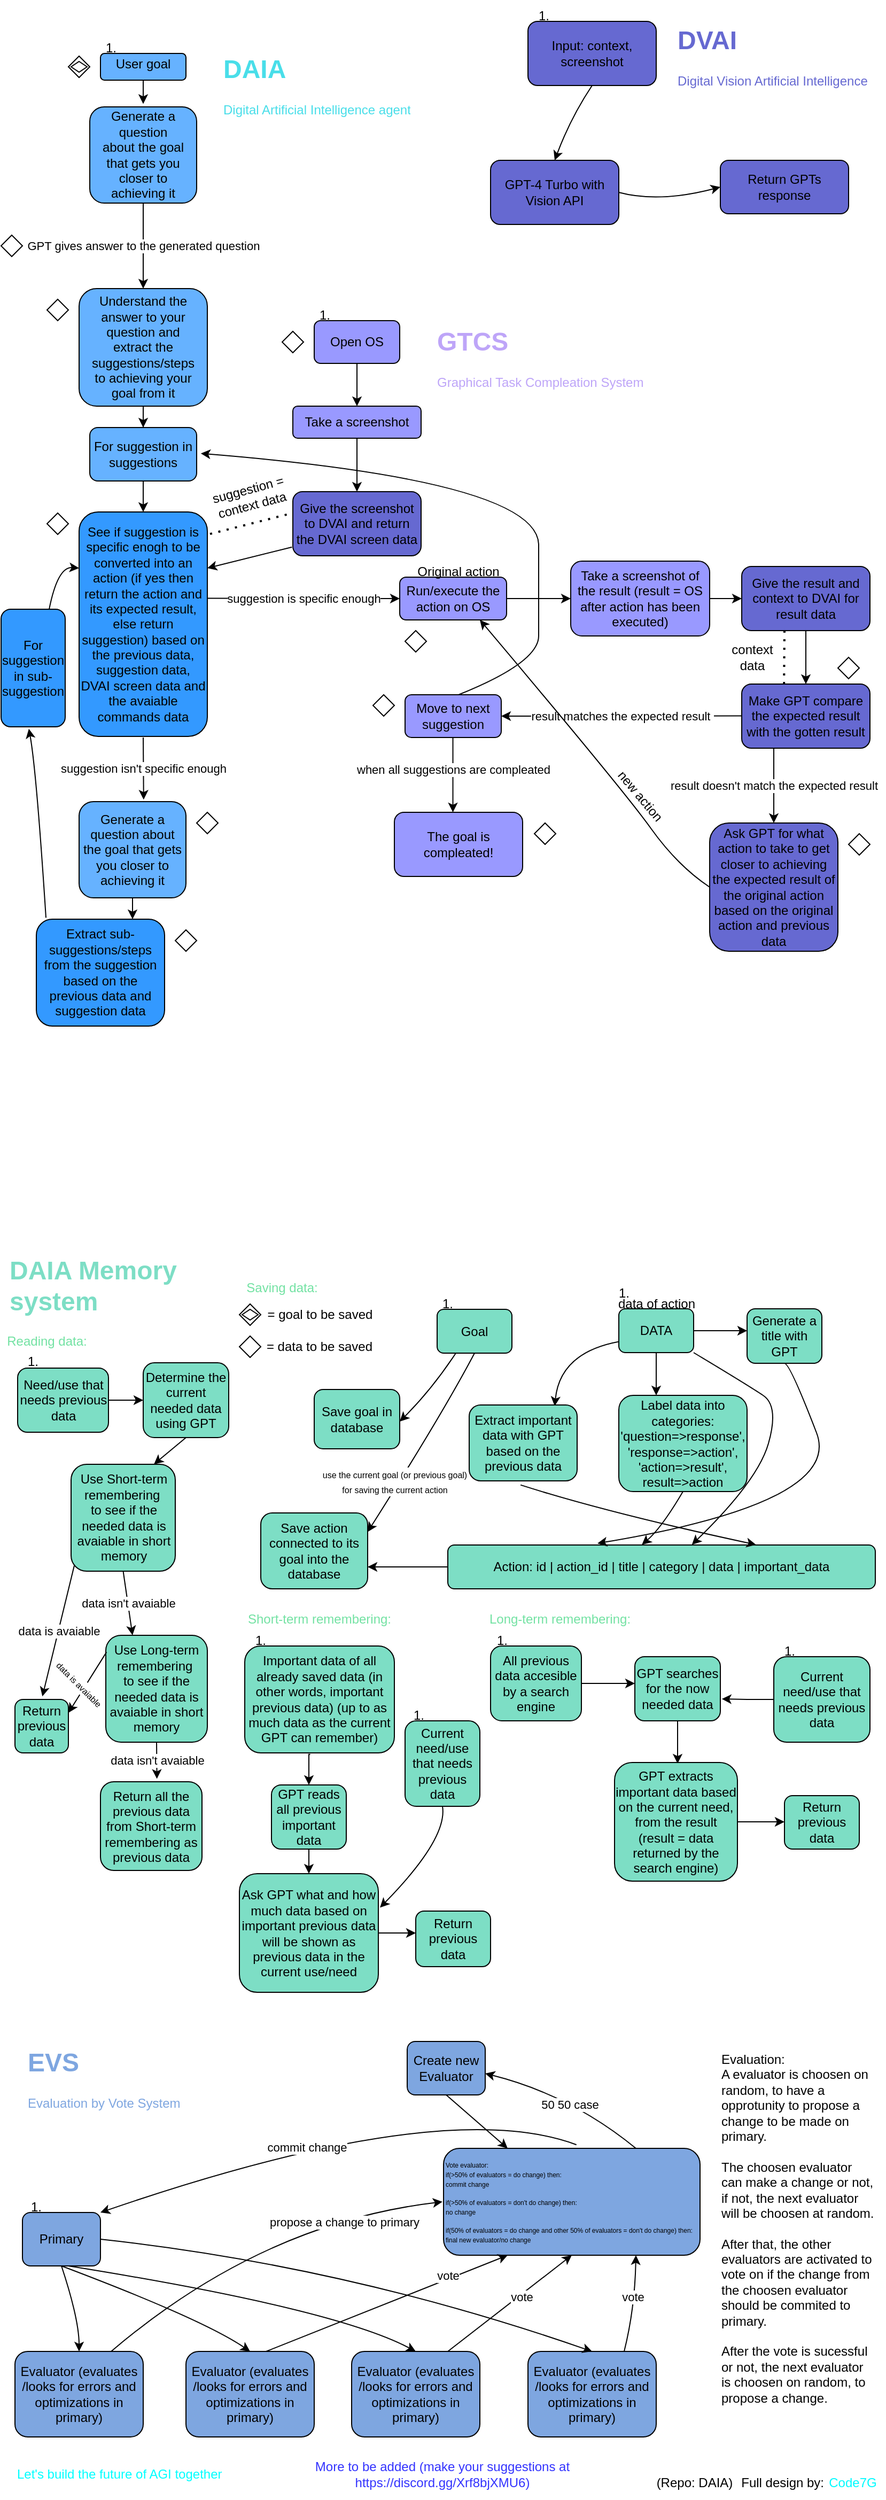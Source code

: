 <mxfile version="21.6.5" type="device">
  <diagram name="Page-1" id="04MUDis_9_6Wf4ZLEF6p">
    <mxGraphModel dx="358" dy="683" grid="1" gridSize="10" guides="1" tooltips="1" connect="1" arrows="1" fold="1" page="1" pageScale="1" pageWidth="827" pageHeight="1169" math="0" shadow="0">
      <root>
        <mxCell id="0" />
        <mxCell id="1" parent="0" />
        <mxCell id="nKVMpzW8LzNT9GjF6UPL-1" value="" style="rounded=1;whiteSpace=wrap;html=1;fillColor=#66B2FF;" parent="1" vertex="1">
          <mxGeometry x="910" y="100" width="100" height="90" as="geometry" />
        </mxCell>
        <mxCell id="nKVMpzW8LzNT9GjF6UPL-2" value="Generate a question about the goal that gets you closer to achieving it" style="text;html=1;strokeColor=none;fillColor=none;align=center;verticalAlign=middle;whiteSpace=wrap;rounded=0;" parent="1" vertex="1">
          <mxGeometry x="920" y="130" width="80" height="30" as="geometry" />
        </mxCell>
        <mxCell id="nKVMpzW8LzNT9GjF6UPL-3" style="edgeStyle=orthogonalEdgeStyle;rounded=0;orthogonalLoop=1;jettySize=auto;html=1;exitX=0.5;exitY=1;exitDx=0;exitDy=0;entryX=0.5;entryY=-0.031;entryDx=0;entryDy=0;entryPerimeter=0;" parent="1" source="nKVMpzW8LzNT9GjF6UPL-4" target="nKVMpzW8LzNT9GjF6UPL-1" edge="1">
          <mxGeometry relative="1" as="geometry" />
        </mxCell>
        <mxCell id="nKVMpzW8LzNT9GjF6UPL-4" value="" style="rounded=1;whiteSpace=wrap;html=1;fillColor=#66B2FF;" parent="1" vertex="1">
          <mxGeometry x="920" y="50" width="80" height="25" as="geometry" />
        </mxCell>
        <mxCell id="nKVMpzW8LzNT9GjF6UPL-5" value="User goal" style="text;html=1;strokeColor=none;fillColor=none;align=center;verticalAlign=middle;whiteSpace=wrap;rounded=0;" parent="1" vertex="1">
          <mxGeometry x="930" y="45" width="60" height="30" as="geometry" />
        </mxCell>
        <mxCell id="nKVMpzW8LzNT9GjF6UPL-6" style="edgeStyle=orthogonalEdgeStyle;rounded=0;orthogonalLoop=1;jettySize=auto;html=1;exitX=0.5;exitY=1;exitDx=0;exitDy=0;" parent="1" source="nKVMpzW8LzNT9GjF6UPL-7" target="nKVMpzW8LzNT9GjF6UPL-10" edge="1">
          <mxGeometry relative="1" as="geometry">
            <mxPoint x="959.952" y="440" as="targetPoint" />
          </mxGeometry>
        </mxCell>
        <mxCell id="nKVMpzW8LzNT9GjF6UPL-7" value="" style="rounded=1;whiteSpace=wrap;html=1;fillColor=#66B2FF;" parent="1" vertex="1">
          <mxGeometry x="900" y="270" width="120" height="110" as="geometry" />
        </mxCell>
        <mxCell id="nKVMpzW8LzNT9GjF6UPL-8" value="Understand the answer to your question and extract the suggestions/steps to achieving your goal from it" style="text;html=1;strokeColor=none;fillColor=none;align=center;verticalAlign=middle;whiteSpace=wrap;rounded=0;" parent="1" vertex="1">
          <mxGeometry x="910" y="310" width="100" height="30" as="geometry" />
        </mxCell>
        <mxCell id="nKVMpzW8LzNT9GjF6UPL-9" style="edgeStyle=orthogonalEdgeStyle;rounded=0;orthogonalLoop=1;jettySize=auto;html=1;exitX=0.5;exitY=1;exitDx=0;exitDy=0;" parent="1" source="nKVMpzW8LzNT9GjF6UPL-10" target="nKVMpzW8LzNT9GjF6UPL-12" edge="1">
          <mxGeometry relative="1" as="geometry">
            <mxPoint x="959.952" y="520" as="targetPoint" />
          </mxGeometry>
        </mxCell>
        <mxCell id="nKVMpzW8LzNT9GjF6UPL-10" value="" style="rounded=1;whiteSpace=wrap;html=1;fillColor=#66B2FF;" parent="1" vertex="1">
          <mxGeometry x="910" y="400" width="100" height="50" as="geometry" />
        </mxCell>
        <mxCell id="nKVMpzW8LzNT9GjF6UPL-11" value="For suggestion in suggestions" style="text;html=1;strokeColor=none;fillColor=none;align=center;verticalAlign=middle;whiteSpace=wrap;rounded=0;" parent="1" vertex="1">
          <mxGeometry x="910" y="405" width="100" height="40" as="geometry" />
        </mxCell>
        <mxCell id="nKVMpzW8LzNT9GjF6UPL-12" value="See if suggestion is specific enogh to be converted into an action (if yes then return the action and its expected result, else return suggestion) based on the previous data, suggestion data, DVAI screen data and the avaiable commands data" style="rounded=1;whiteSpace=wrap;html=1;fillColor=#3399FF;" parent="1" vertex="1">
          <mxGeometry x="900" y="479" width="120" height="210" as="geometry" />
        </mxCell>
        <mxCell id="nKVMpzW8LzNT9GjF6UPL-13" value="" style="endArrow=classic;html=1;rounded=0;movable=1;resizable=1;rotatable=1;deletable=1;editable=1;locked=0;connectable=1;entryX=0.604;entryY=-0.021;entryDx=0;entryDy=0;entryPerimeter=0;" parent="1" target="nKVMpzW8LzNT9GjF6UPL-67" edge="1">
          <mxGeometry relative="1" as="geometry">
            <mxPoint x="960" y="690" as="sourcePoint" />
            <mxPoint x="960" y="760" as="targetPoint" />
          </mxGeometry>
        </mxCell>
        <mxCell id="nKVMpzW8LzNT9GjF6UPL-14" value="suggestion isn&#39;t specific enough" style="edgeLabel;resizable=0;html=1;align=center;verticalAlign=middle;" parent="nKVMpzW8LzNT9GjF6UPL-13" connectable="0" vertex="1">
          <mxGeometry relative="1" as="geometry" />
        </mxCell>
        <mxCell id="nKVMpzW8LzNT9GjF6UPL-15" value="" style="endArrow=classic;html=1;rounded=0;" parent="1" edge="1">
          <mxGeometry relative="1" as="geometry">
            <mxPoint x="1020" y="559.76" as="sourcePoint" />
            <mxPoint x="1200" y="560" as="targetPoint" />
            <Array as="points" />
          </mxGeometry>
        </mxCell>
        <mxCell id="nKVMpzW8LzNT9GjF6UPL-16" value="suggestion is specific enough" style="edgeLabel;resizable=0;html=1;align=center;verticalAlign=middle;" parent="nKVMpzW8LzNT9GjF6UPL-15" connectable="0" vertex="1">
          <mxGeometry relative="1" as="geometry" />
        </mxCell>
        <mxCell id="nKVMpzW8LzNT9GjF6UPL-17" value="Extract sub-suggestions/steps from the suggestion based on the previous data and suggestion data" style="rounded=1;whiteSpace=wrap;html=1;fillColor=#3399FF;" parent="1" vertex="1">
          <mxGeometry x="860" y="860" width="120" height="100" as="geometry" />
        </mxCell>
        <mxCell id="nKVMpzW8LzNT9GjF6UPL-18" value="" style="curved=1;endArrow=classic;html=1;rounded=0;exitX=0.075;exitY=-0.014;exitDx=0;exitDy=0;exitPerimeter=0;entryX=0.433;entryY=1.017;entryDx=0;entryDy=0;entryPerimeter=0;" parent="1" source="nKVMpzW8LzNT9GjF6UPL-17" target="nKVMpzW8LzNT9GjF6UPL-19" edge="1">
          <mxGeometry width="50" height="50" relative="1" as="geometry">
            <mxPoint x="840" y="740" as="sourcePoint" />
            <mxPoint x="800" y="650" as="targetPoint" />
            <Array as="points">
              <mxPoint x="860" y="720" />
            </Array>
          </mxGeometry>
        </mxCell>
        <mxCell id="nKVMpzW8LzNT9GjF6UPL-19" value="For suggestion in sub-suggestion" style="rounded=1;whiteSpace=wrap;html=1;fillColor=#3399FF;" parent="1" vertex="1">
          <mxGeometry x="827" y="570" width="60" height="110" as="geometry" />
        </mxCell>
        <mxCell id="nKVMpzW8LzNT9GjF6UPL-20" style="edgeStyle=orthogonalEdgeStyle;rounded=0;orthogonalLoop=1;jettySize=auto;html=1;" parent="1" source="nKVMpzW8LzNT9GjF6UPL-21" target="nKVMpzW8LzNT9GjF6UPL-25" edge="1">
          <mxGeometry relative="1" as="geometry">
            <mxPoint x="1360" y="560" as="targetPoint" />
          </mxGeometry>
        </mxCell>
        <mxCell id="nKVMpzW8LzNT9GjF6UPL-21" value="Run/execute the action on OS" style="rounded=1;whiteSpace=wrap;html=1;fillColor=#9999FF;" parent="1" vertex="1">
          <mxGeometry x="1200" y="540" width="100" height="40" as="geometry" />
        </mxCell>
        <mxCell id="nKVMpzW8LzNT9GjF6UPL-22" value="" style="endArrow=classic;html=1;rounded=0;entryX=0.5;entryY=0;entryDx=0;entryDy=0;" parent="1" target="nKVMpzW8LzNT9GjF6UPL-7" edge="1">
          <mxGeometry relative="1" as="geometry">
            <mxPoint x="960" y="190" as="sourcePoint" />
            <mxPoint x="1060" y="160" as="targetPoint" />
          </mxGeometry>
        </mxCell>
        <mxCell id="nKVMpzW8LzNT9GjF6UPL-23" value="GPT gives answer to the generated question" style="edgeLabel;resizable=0;html=1;align=center;verticalAlign=middle;" parent="nKVMpzW8LzNT9GjF6UPL-22" connectable="0" vertex="1">
          <mxGeometry relative="1" as="geometry" />
        </mxCell>
        <mxCell id="nKVMpzW8LzNT9GjF6UPL-24" style="edgeStyle=orthogonalEdgeStyle;rounded=0;orthogonalLoop=1;jettySize=auto;html=1;exitX=1;exitY=0.5;exitDx=0;exitDy=0;" parent="1" source="nKVMpzW8LzNT9GjF6UPL-25" edge="1">
          <mxGeometry relative="1" as="geometry">
            <mxPoint x="1520" y="560" as="targetPoint" />
          </mxGeometry>
        </mxCell>
        <mxCell id="nKVMpzW8LzNT9GjF6UPL-25" value="Take a screenshot of the result (result = OS after action has been executed)" style="rounded=1;whiteSpace=wrap;html=1;fillColor=#9999FF;" parent="1" vertex="1">
          <mxGeometry x="1360" y="525" width="130" height="70" as="geometry" />
        </mxCell>
        <mxCell id="nKVMpzW8LzNT9GjF6UPL-26" style="edgeStyle=orthogonalEdgeStyle;rounded=0;orthogonalLoop=1;jettySize=auto;html=1;exitX=0.5;exitY=1;exitDx=0;exitDy=0;" parent="1" source="nKVMpzW8LzNT9GjF6UPL-27" target="nKVMpzW8LzNT9GjF6UPL-29" edge="1">
          <mxGeometry relative="1" as="geometry">
            <mxPoint x="1240.095" y="280" as="targetPoint" />
          </mxGeometry>
        </mxCell>
        <mxCell id="nKVMpzW8LzNT9GjF6UPL-27" value="Open OS" style="rounded=1;whiteSpace=wrap;html=1;fillColor=#9999FF;" parent="1" vertex="1">
          <mxGeometry x="1120" y="300" width="80" height="40" as="geometry" />
        </mxCell>
        <mxCell id="nKVMpzW8LzNT9GjF6UPL-28" style="edgeStyle=orthogonalEdgeStyle;rounded=0;orthogonalLoop=1;jettySize=auto;html=1;exitX=0.5;exitY=1;exitDx=0;exitDy=0;" parent="1" source="nKVMpzW8LzNT9GjF6UPL-29" target="nKVMpzW8LzNT9GjF6UPL-30" edge="1">
          <mxGeometry relative="1" as="geometry">
            <mxPoint x="1240.095" y="330" as="targetPoint" />
          </mxGeometry>
        </mxCell>
        <mxCell id="nKVMpzW8LzNT9GjF6UPL-29" value="Take a screenshot" style="rounded=1;whiteSpace=wrap;html=1;fillColor=#9999FF;" parent="1" vertex="1">
          <mxGeometry x="1100" y="380" width="120" height="30" as="geometry" />
        </mxCell>
        <mxCell id="nKVMpzW8LzNT9GjF6UPL-30" value="Give the screenshot to DVAI and return the DVAI screen data" style="rounded=1;whiteSpace=wrap;html=1;fillColor=#6669D1;" parent="1" vertex="1">
          <mxGeometry x="1100" y="460" width="120" height="60" as="geometry" />
        </mxCell>
        <mxCell id="nKVMpzW8LzNT9GjF6UPL-31" value="" style="curved=1;endArrow=classic;html=1;rounded=0;entryX=1;entryY=0.25;entryDx=0;entryDy=0;exitX=-0.007;exitY=0.865;exitDx=0;exitDy=0;exitPerimeter=0;" parent="1" source="nKVMpzW8LzNT9GjF6UPL-30" target="nKVMpzW8LzNT9GjF6UPL-12" edge="1">
          <mxGeometry width="50" height="50" relative="1" as="geometry">
            <mxPoint x="1050" y="510" as="sourcePoint" />
            <mxPoint x="1100" y="460" as="targetPoint" />
            <Array as="points" />
          </mxGeometry>
        </mxCell>
        <mxCell id="nKVMpzW8LzNT9GjF6UPL-32" style="edgeStyle=orthogonalEdgeStyle;rounded=0;orthogonalLoop=1;jettySize=auto;html=1;exitX=0.5;exitY=1;exitDx=0;exitDy=0;" parent="1" source="nKVMpzW8LzNT9GjF6UPL-30" target="nKVMpzW8LzNT9GjF6UPL-30" edge="1">
          <mxGeometry relative="1" as="geometry" />
        </mxCell>
        <mxCell id="nKVMpzW8LzNT9GjF6UPL-33" value="" style="endArrow=none;dashed=1;html=1;dashPattern=1 3;strokeWidth=2;rounded=0;entryX=0;entryY=0.333;entryDx=0;entryDy=0;entryPerimeter=0;exitX=1.021;exitY=0.098;exitDx=0;exitDy=0;exitPerimeter=0;" parent="1" source="nKVMpzW8LzNT9GjF6UPL-12" target="nKVMpzW8LzNT9GjF6UPL-30" edge="1">
          <mxGeometry width="50" height="50" relative="1" as="geometry">
            <mxPoint x="1020" y="500" as="sourcePoint" />
            <mxPoint x="1070" y="450" as="targetPoint" />
          </mxGeometry>
        </mxCell>
        <mxCell id="nKVMpzW8LzNT9GjF6UPL-34" value="suggestion = context data" style="text;html=1;strokeColor=none;fillColor=none;align=center;verticalAlign=middle;whiteSpace=wrap;rounded=0;rotation=-15;" parent="1" vertex="1">
          <mxGeometry x="1020" y="450" width="80" height="30" as="geometry" />
        </mxCell>
        <mxCell id="nKVMpzW8LzNT9GjF6UPL-35" style="edgeStyle=orthogonalEdgeStyle;rounded=0;orthogonalLoop=1;jettySize=auto;html=1;" parent="1" source="nKVMpzW8LzNT9GjF6UPL-36" edge="1">
          <mxGeometry relative="1" as="geometry">
            <mxPoint x="1580" y="640" as="targetPoint" />
          </mxGeometry>
        </mxCell>
        <mxCell id="nKVMpzW8LzNT9GjF6UPL-36" value="Give the result and context to DVAI for result data" style="rounded=1;whiteSpace=wrap;html=1;fillColor=#6669D1;" parent="1" vertex="1">
          <mxGeometry x="1520" y="530" width="120" height="60" as="geometry" />
        </mxCell>
        <mxCell id="nKVMpzW8LzNT9GjF6UPL-37" value="Make GPT compare the expected result with the gotten result" style="rounded=1;whiteSpace=wrap;html=1;fillColor=#6669D1;" parent="1" vertex="1">
          <mxGeometry x="1520" y="640" width="120" height="60" as="geometry" />
        </mxCell>
        <mxCell id="nKVMpzW8LzNT9GjF6UPL-38" value="" style="endArrow=none;dashed=1;html=1;dashPattern=1 3;strokeWidth=2;rounded=0;exitX=0.33;exitY=0;exitDx=0;exitDy=0;exitPerimeter=0;" parent="1" source="nKVMpzW8LzNT9GjF6UPL-37" edge="1">
          <mxGeometry width="50" height="50" relative="1" as="geometry">
            <mxPoint x="1510" y="640" as="sourcePoint" />
            <mxPoint x="1560" y="590" as="targetPoint" />
          </mxGeometry>
        </mxCell>
        <mxCell id="nKVMpzW8LzNT9GjF6UPL-39" value="context data" style="text;html=1;strokeColor=none;fillColor=none;align=center;verticalAlign=middle;whiteSpace=wrap;rounded=0;" parent="1" vertex="1">
          <mxGeometry x="1500" y="600" width="60" height="30" as="geometry" />
        </mxCell>
        <mxCell id="nKVMpzW8LzNT9GjF6UPL-40" value="" style="endArrow=classic;html=1;rounded=0;entryX=1;entryY=0.5;entryDx=0;entryDy=0;" parent="1" target="nKVMpzW8LzNT9GjF6UPL-42" edge="1">
          <mxGeometry relative="1" as="geometry">
            <mxPoint x="1520" y="669.76" as="sourcePoint" />
            <mxPoint x="1320" y="670" as="targetPoint" />
          </mxGeometry>
        </mxCell>
        <mxCell id="nKVMpzW8LzNT9GjF6UPL-41" value="result matches the expected result&amp;nbsp;" style="edgeLabel;resizable=0;html=1;align=center;verticalAlign=middle;" parent="nKVMpzW8LzNT9GjF6UPL-40" connectable="0" vertex="1">
          <mxGeometry relative="1" as="geometry" />
        </mxCell>
        <mxCell id="nKVMpzW8LzNT9GjF6UPL-42" value="Move to next suggestion" style="rounded=1;whiteSpace=wrap;html=1;fillColor=#9999FF;" parent="1" vertex="1">
          <mxGeometry x="1205" y="650" width="90" height="40" as="geometry" />
        </mxCell>
        <mxCell id="nKVMpzW8LzNT9GjF6UPL-43" value="" style="curved=1;endArrow=classic;html=1;rounded=0;exitX=0.556;exitY=0;exitDx=0;exitDy=0;exitPerimeter=0;entryX=1.039;entryY=0.482;entryDx=0;entryDy=0;entryPerimeter=0;" parent="1" source="nKVMpzW8LzNT9GjF6UPL-42" target="nKVMpzW8LzNT9GjF6UPL-11" edge="1">
          <mxGeometry width="50" height="50" relative="1" as="geometry">
            <mxPoint x="1290" y="630" as="sourcePoint" />
            <mxPoint x="1210" y="430" as="targetPoint" />
            <Array as="points">
              <mxPoint x="1330" y="620" />
              <mxPoint x="1330" y="570" />
              <mxPoint x="1330" y="450" />
            </Array>
          </mxGeometry>
        </mxCell>
        <mxCell id="nKVMpzW8LzNT9GjF6UPL-44" value="" style="endArrow=classic;html=1;rounded=0;" parent="1" edge="1">
          <mxGeometry relative="1" as="geometry">
            <mxPoint x="1249.76" y="690" as="sourcePoint" />
            <mxPoint x="1249.76" y="760" as="targetPoint" />
            <Array as="points">
              <mxPoint x="1249.76" y="760" />
            </Array>
          </mxGeometry>
        </mxCell>
        <mxCell id="nKVMpzW8LzNT9GjF6UPL-45" value="when all suggestions are compleated" style="edgeLabel;resizable=0;html=1;align=center;verticalAlign=middle;" parent="nKVMpzW8LzNT9GjF6UPL-44" connectable="0" vertex="1">
          <mxGeometry relative="1" as="geometry">
            <mxPoint y="-5" as="offset" />
          </mxGeometry>
        </mxCell>
        <mxCell id="nKVMpzW8LzNT9GjF6UPL-46" value="The goal is compleated!" style="rounded=1;whiteSpace=wrap;html=1;fillColor=#9999FF;" parent="1" vertex="1">
          <mxGeometry x="1195" y="760" width="120" height="60" as="geometry" />
        </mxCell>
        <mxCell id="nKVMpzW8LzNT9GjF6UPL-47" value="" style="endArrow=classic;html=1;rounded=0;" parent="1" edge="1">
          <mxGeometry relative="1" as="geometry">
            <mxPoint x="1550" y="700" as="sourcePoint" />
            <mxPoint x="1550" y="770" as="targetPoint" />
          </mxGeometry>
        </mxCell>
        <mxCell id="nKVMpzW8LzNT9GjF6UPL-48" value="result doesn&#39;t match the expected result" style="edgeLabel;resizable=0;html=1;align=center;verticalAlign=middle;" parent="nKVMpzW8LzNT9GjF6UPL-47" connectable="0" vertex="1">
          <mxGeometry relative="1" as="geometry" />
        </mxCell>
        <mxCell id="nKVMpzW8LzNT9GjF6UPL-49" value="Ask GPT for what action to take to get closer to achieving the expected result of the original action based on the original action and previous data" style="rounded=1;whiteSpace=wrap;html=1;fillColor=#6669D1;" parent="1" vertex="1">
          <mxGeometry x="1490" y="770" width="120" height="120" as="geometry" />
        </mxCell>
        <mxCell id="nKVMpzW8LzNT9GjF6UPL-50" value="" style="curved=1;endArrow=classic;html=1;rounded=0;exitX=0;exitY=0.5;exitDx=0;exitDy=0;entryX=0.75;entryY=1;entryDx=0;entryDy=0;" parent="1" source="nKVMpzW8LzNT9GjF6UPL-49" target="nKVMpzW8LzNT9GjF6UPL-21" edge="1">
          <mxGeometry width="50" height="50" relative="1" as="geometry">
            <mxPoint x="1410" y="810" as="sourcePoint" />
            <mxPoint x="1460" y="760" as="targetPoint" />
            <Array as="points">
              <mxPoint x="1460" y="810" />
              <mxPoint x="1410" y="740" />
            </Array>
          </mxGeometry>
        </mxCell>
        <mxCell id="nKVMpzW8LzNT9GjF6UPL-51" value="new action" style="text;html=1;strokeColor=none;fillColor=none;align=center;verticalAlign=middle;whiteSpace=wrap;rounded=0;rotation=50;" parent="1" vertex="1">
          <mxGeometry x="1395" y="730" width="60" height="30" as="geometry" />
        </mxCell>
        <mxCell id="nKVMpzW8LzNT9GjF6UPL-52" value="" style="curved=1;endArrow=classic;html=1;rounded=0;entryX=0;entryY=0.25;entryDx=0;entryDy=0;exitX=0.75;exitY=0;exitDx=0;exitDy=0;" parent="1" source="nKVMpzW8LzNT9GjF6UPL-19" target="nKVMpzW8LzNT9GjF6UPL-12" edge="1">
          <mxGeometry width="50" height="50" relative="1" as="geometry">
            <mxPoint x="837" y="570" as="sourcePoint" />
            <mxPoint x="887" y="520" as="targetPoint" />
            <Array as="points">
              <mxPoint x="880" y="530" />
            </Array>
          </mxGeometry>
        </mxCell>
        <mxCell id="nKVMpzW8LzNT9GjF6UPL-53" value="&lt;h1&gt;&lt;font color=&quot;#49dee9&quot;&gt;DAIA&lt;/font&gt;&lt;/h1&gt;&lt;p&gt;&lt;font color=&quot;#49dee9&quot;&gt;Digital Artificial Intelligence agent&lt;/font&gt;&lt;/p&gt;" style="text;html=1;strokeColor=none;fillColor=none;spacing=5;spacingTop=-20;whiteSpace=wrap;overflow=hidden;rounded=0;" parent="1" vertex="1">
          <mxGeometry x="1030" y="45" width="190" height="65" as="geometry" />
        </mxCell>
        <mxCell id="nKVMpzW8LzNT9GjF6UPL-54" value="&lt;h1&gt;&lt;font color=&quot;#bea5f8&quot;&gt;GTCS&lt;/font&gt;&lt;/h1&gt;&lt;div&gt;&lt;font color=&quot;#bea5f8&quot;&gt;Graphical Task Compleation System&lt;/font&gt;&lt;br&gt;&lt;/div&gt;" style="text;html=1;strokeColor=none;fillColor=none;spacing=5;spacingTop=-20;whiteSpace=wrap;overflow=hidden;rounded=0;" parent="1" vertex="1">
          <mxGeometry x="1230" y="300" width="210" height="120" as="geometry" />
        </mxCell>
        <mxCell id="nKVMpzW8LzNT9GjF6UPL-55" value="" style="rhombus;whiteSpace=wrap;html=1;" parent="1" vertex="1">
          <mxGeometry x="890" y="52.5" width="20" height="20" as="geometry" />
        </mxCell>
        <mxCell id="nKVMpzW8LzNT9GjF6UPL-56" value="" style="rhombus;whiteSpace=wrap;html=1;" parent="1" vertex="1">
          <mxGeometry x="827" y="220" width="20" height="20" as="geometry" />
        </mxCell>
        <mxCell id="nKVMpzW8LzNT9GjF6UPL-57" value="" style="rhombus;whiteSpace=wrap;html=1;" parent="1" vertex="1">
          <mxGeometry x="870" y="280" width="20" height="20" as="geometry" />
        </mxCell>
        <mxCell id="nKVMpzW8LzNT9GjF6UPL-58" value="" style="rhombus;whiteSpace=wrap;html=1;" parent="1" vertex="1">
          <mxGeometry x="870" y="480" width="20" height="20" as="geometry" />
        </mxCell>
        <mxCell id="nKVMpzW8LzNT9GjF6UPL-59" value="" style="rhombus;whiteSpace=wrap;html=1;" parent="1" vertex="1">
          <mxGeometry x="1010" y="760" width="20" height="20" as="geometry" />
        </mxCell>
        <mxCell id="nKVMpzW8LzNT9GjF6UPL-60" value="" style="rhombus;whiteSpace=wrap;html=1;" parent="1" vertex="1">
          <mxGeometry x="1610" y="615" width="20" height="20" as="geometry" />
        </mxCell>
        <mxCell id="nKVMpzW8LzNT9GjF6UPL-61" value="" style="rhombus;whiteSpace=wrap;html=1;" parent="1" vertex="1">
          <mxGeometry x="1620" y="780" width="20" height="20" as="geometry" />
        </mxCell>
        <mxCell id="nKVMpzW8LzNT9GjF6UPL-62" value="Original action" style="text;html=1;strokeColor=none;fillColor=none;align=center;verticalAlign=middle;whiteSpace=wrap;rounded=0;" parent="1" vertex="1">
          <mxGeometry x="1210" y="520" width="90" height="30" as="geometry" />
        </mxCell>
        <mxCell id="nKVMpzW8LzNT9GjF6UPL-63" value="&lt;h1&gt;&lt;font color=&quot;#6669d1&quot;&gt;DVAI&lt;/font&gt;&lt;/h1&gt;&lt;div&gt;&lt;font color=&quot;#6669d1&quot;&gt;Digital Vision Artificial Intelligence&lt;/font&gt;&lt;/div&gt;" style="text;html=1;strokeColor=none;fillColor=none;spacing=5;spacingTop=-20;whiteSpace=wrap;overflow=hidden;rounded=0;" parent="1" vertex="1">
          <mxGeometry x="1455" y="17.5" width="190" height="120" as="geometry" />
        </mxCell>
        <mxCell id="nKVMpzW8LzNT9GjF6UPL-64" value="" style="rhombus;whiteSpace=wrap;html=1;" parent="1" vertex="1">
          <mxGeometry x="1326" y="770" width="20" height="20" as="geometry" />
        </mxCell>
        <mxCell id="nKVMpzW8LzNT9GjF6UPL-65" value="" style="rhombus;whiteSpace=wrap;html=1;" parent="1" vertex="1">
          <mxGeometry x="1175" y="650" width="20" height="20" as="geometry" />
        </mxCell>
        <mxCell id="nKVMpzW8LzNT9GjF6UPL-66" style="edgeStyle=orthogonalEdgeStyle;rounded=0;orthogonalLoop=1;jettySize=auto;html=1;exitX=0.5;exitY=1;exitDx=0;exitDy=0;entryX=0.75;entryY=0;entryDx=0;entryDy=0;" parent="1" source="nKVMpzW8LzNT9GjF6UPL-67" target="nKVMpzW8LzNT9GjF6UPL-17" edge="1">
          <mxGeometry relative="1" as="geometry" />
        </mxCell>
        <mxCell id="nKVMpzW8LzNT9GjF6UPL-67" value="Generate a question about the goal that gets you closer to achieving it" style="rounded=1;whiteSpace=wrap;html=1;fillColor=#66B2FF;" parent="1" vertex="1">
          <mxGeometry x="900" y="750" width="100" height="90" as="geometry" />
        </mxCell>
        <mxCell id="nKVMpzW8LzNT9GjF6UPL-68" value="" style="rhombus;whiteSpace=wrap;html=1;" parent="1" vertex="1">
          <mxGeometry x="990" y="870" width="20" height="20" as="geometry" />
        </mxCell>
        <mxCell id="nKVMpzW8LzNT9GjF6UPL-69" value="" style="rhombus;whiteSpace=wrap;html=1;" parent="1" vertex="1">
          <mxGeometry x="1205" y="590" width="20" height="20" as="geometry" />
        </mxCell>
        <mxCell id="nKVMpzW8LzNT9GjF6UPL-70" value="" style="rhombus;whiteSpace=wrap;html=1;" parent="1" vertex="1">
          <mxGeometry x="1090" y="310" width="20" height="20" as="geometry" />
        </mxCell>
        <mxCell id="nKVMpzW8LzNT9GjF6UPL-77" value="Input: context, screenshot" style="rounded=1;whiteSpace=wrap;html=1;fillColor=#6669D1;" parent="1" vertex="1">
          <mxGeometry x="1320" y="20" width="120" height="60" as="geometry" />
        </mxCell>
        <mxCell id="nKVMpzW8LzNT9GjF6UPL-84" value="Return GPTs response" style="rounded=1;whiteSpace=wrap;html=1;fillColor=#6669D1;" parent="1" vertex="1">
          <mxGeometry x="1500" y="150" width="120" height="50" as="geometry" />
        </mxCell>
        <mxCell id="nKVMpzW8LzNT9GjF6UPL-85" value="&lt;h1&gt;&lt;font color=&quot;#7ddec5&quot;&gt;DAIA Memory system&lt;/font&gt;&lt;/h1&gt;" style="text;html=1;strokeColor=none;fillColor=none;spacing=5;spacingTop=-20;whiteSpace=wrap;overflow=hidden;rounded=0;" parent="1" vertex="1">
          <mxGeometry x="830" y="1169" width="190" height="120" as="geometry" />
        </mxCell>
        <mxCell id="nKVMpzW8LzNT9GjF6UPL-86" style="edgeStyle=orthogonalEdgeStyle;rounded=0;orthogonalLoop=1;jettySize=auto;html=1;" parent="1" source="nKVMpzW8LzNT9GjF6UPL-88" edge="1">
          <mxGeometry relative="1" as="geometry">
            <mxPoint x="1525" y="1245" as="targetPoint" />
          </mxGeometry>
        </mxCell>
        <mxCell id="nKVMpzW8LzNT9GjF6UPL-87" style="edgeStyle=orthogonalEdgeStyle;rounded=0;orthogonalLoop=1;jettySize=auto;html=1;" parent="1" source="nKVMpzW8LzNT9GjF6UPL-88" edge="1">
          <mxGeometry relative="1" as="geometry">
            <mxPoint x="1440" y="1305.5" as="targetPoint" />
          </mxGeometry>
        </mxCell>
        <mxCell id="nKVMpzW8LzNT9GjF6UPL-88" value="DATA" style="rounded=1;whiteSpace=wrap;html=1;fillColor=#7DDEC5;" parent="1" vertex="1">
          <mxGeometry x="1405" y="1224.5" width="70" height="41" as="geometry" />
        </mxCell>
        <mxCell id="nKVMpzW8LzNT9GjF6UPL-89" value="" style="rhombus;whiteSpace=wrap;html=1;" parent="1" vertex="1">
          <mxGeometry x="1050" y="1250" width="20" height="20" as="geometry" />
        </mxCell>
        <mxCell id="nKVMpzW8LzNT9GjF6UPL-90" value="= data to be saved" style="text;html=1;strokeColor=none;fillColor=none;align=center;verticalAlign=middle;whiteSpace=wrap;rounded=0;" parent="1" vertex="1">
          <mxGeometry x="1065" y="1245" width="120" height="30" as="geometry" />
        </mxCell>
        <mxCell id="nKVMpzW8LzNT9GjF6UPL-91" value="" style="curved=1;endArrow=classic;html=1;rounded=0;exitX=0;exitY=0.75;exitDx=0;exitDy=0;" parent="1" source="nKVMpzW8LzNT9GjF6UPL-88" edge="1">
          <mxGeometry width="50" height="50" relative="1" as="geometry">
            <mxPoint x="1350" y="1315.5" as="sourcePoint" />
            <mxPoint x="1345" y="1315.5" as="targetPoint" />
            <Array as="points">
              <mxPoint x="1350" y="1265.5" />
            </Array>
          </mxGeometry>
        </mxCell>
        <mxCell id="nKVMpzW8LzNT9GjF6UPL-92" value="Extract important data with GPT based on the previous data" style="rounded=1;whiteSpace=wrap;html=1;fillColor=#7DDEC5;" parent="1" vertex="1">
          <mxGeometry x="1265" y="1314.5" width="101" height="71" as="geometry" />
        </mxCell>
        <mxCell id="nKVMpzW8LzNT9GjF6UPL-93" value="Generate a title with GPT" style="rounded=1;whiteSpace=wrap;html=1;fillColor=#7DDEC5;" parent="1" vertex="1">
          <mxGeometry x="1525" y="1224.5" width="70" height="51" as="geometry" />
        </mxCell>
        <mxCell id="nKVMpzW8LzNT9GjF6UPL-94" value="Label data into categories:&lt;br&gt;&#39;question=&amp;gt;response&#39;,&lt;br&gt;&#39;response=&amp;gt;action&#39;,&lt;br&gt;&#39;action=&amp;gt;result&#39;,&lt;br&gt;result=&amp;gt;action" style="rounded=1;whiteSpace=wrap;html=1;fillColor=#7DDEC5;" parent="1" vertex="1">
          <mxGeometry x="1405" y="1305.5" width="120" height="90" as="geometry" />
        </mxCell>
        <mxCell id="nKVMpzW8LzNT9GjF6UPL-95" style="edgeStyle=orthogonalEdgeStyle;rounded=0;orthogonalLoop=1;jettySize=auto;html=1;exitX=0;exitY=0.5;exitDx=0;exitDy=0;" parent="1" source="nKVMpzW8LzNT9GjF6UPL-96" edge="1">
          <mxGeometry relative="1" as="geometry">
            <mxPoint x="1170" y="1466" as="targetPoint" />
          </mxGeometry>
        </mxCell>
        <mxCell id="nKVMpzW8LzNT9GjF6UPL-96" value="Action: id | action_id | title | category | data | important_data" style="rounded=1;whiteSpace=wrap;html=1;fillColor=#7DDEC5;" parent="1" vertex="1">
          <mxGeometry x="1245" y="1445.5" width="400" height="41" as="geometry" />
        </mxCell>
        <mxCell id="nKVMpzW8LzNT9GjF6UPL-97" value="" style="curved=1;endArrow=classic;html=1;rounded=0;entryX=0.721;entryY=-0.007;entryDx=0;entryDy=0;exitX=0.476;exitY=1.054;exitDx=0;exitDy=0;exitPerimeter=0;entryPerimeter=0;" parent="1" source="nKVMpzW8LzNT9GjF6UPL-92" target="nKVMpzW8LzNT9GjF6UPL-96" edge="1">
          <mxGeometry width="50" height="50" relative="1" as="geometry">
            <mxPoint x="1295" y="1445.5" as="sourcePoint" />
            <mxPoint x="1345" y="1395.5" as="targetPoint" />
            <Array as="points">
              <mxPoint x="1395" y="1415.5" />
            </Array>
          </mxGeometry>
        </mxCell>
        <mxCell id="nKVMpzW8LzNT9GjF6UPL-98" value="" style="curved=1;endArrow=classic;html=1;rounded=0;exitX=1;exitY=1;exitDx=0;exitDy=0;entryX=0.571;entryY=-0.007;entryDx=0;entryDy=0;entryPerimeter=0;" parent="1" source="nKVMpzW8LzNT9GjF6UPL-88" target="nKVMpzW8LzNT9GjF6UPL-96" edge="1">
          <mxGeometry width="50" height="50" relative="1" as="geometry">
            <mxPoint x="1545" y="1364.5" as="sourcePoint" />
            <mxPoint x="1595" y="1314.5" as="targetPoint" />
            <Array as="points">
              <mxPoint x="1525" y="1295.5" />
              <mxPoint x="1555" y="1315.5" />
              <mxPoint x="1535" y="1385.5" />
            </Array>
          </mxGeometry>
        </mxCell>
        <mxCell id="nKVMpzW8LzNT9GjF6UPL-99" value="" style="curved=1;endArrow=classic;html=1;rounded=0;exitX=0.5;exitY=1;exitDx=0;exitDy=0;entryX=0.35;entryY=-0.037;entryDx=0;entryDy=0;entryPerimeter=0;" parent="1" source="nKVMpzW8LzNT9GjF6UPL-93" target="nKVMpzW8LzNT9GjF6UPL-96" edge="1">
          <mxGeometry width="50" height="50" relative="1" as="geometry">
            <mxPoint x="1555" y="1355.5" as="sourcePoint" />
            <mxPoint x="1535" y="1425.5" as="targetPoint" />
            <Array as="points">
              <mxPoint x="1565" y="1275.5" />
              <mxPoint x="1615" y="1405.5" />
            </Array>
          </mxGeometry>
        </mxCell>
        <mxCell id="nKVMpzW8LzNT9GjF6UPL-100" value="&lt;font color=&quot;#73e2a3&quot;&gt;Saving data:&lt;/font&gt;" style="text;html=1;strokeColor=none;fillColor=none;align=center;verticalAlign=middle;whiteSpace=wrap;rounded=0;" parent="1" vertex="1">
          <mxGeometry x="1050" y="1190" width="80" height="30" as="geometry" />
        </mxCell>
        <mxCell id="nKVMpzW8LzNT9GjF6UPL-101" value="&lt;font color=&quot;#73e2a3&quot;&gt;Reading data:&lt;/font&gt;" style="text;html=1;strokeColor=none;fillColor=none;align=center;verticalAlign=middle;whiteSpace=wrap;rounded=0;" parent="1" vertex="1">
          <mxGeometry x="830" y="1240" width="80" height="30" as="geometry" />
        </mxCell>
        <mxCell id="nKVMpzW8LzNT9GjF6UPL-102" style="edgeStyle=orthogonalEdgeStyle;rounded=0;orthogonalLoop=1;jettySize=auto;html=1;entryX=0.5;entryY=0;entryDx=0;entryDy=0;exitX=0.438;exitY=1.014;exitDx=0;exitDy=0;exitPerimeter=0;" parent="1" source="nKVMpzW8LzNT9GjF6UPL-103" target="nKVMpzW8LzNT9GjF6UPL-105" edge="1">
          <mxGeometry relative="1" as="geometry" />
        </mxCell>
        <mxCell id="nKVMpzW8LzNT9GjF6UPL-103" value="Important data of all already saved data (in other words, important previous data) (up to as much data as the current GPT can remember)" style="rounded=1;whiteSpace=wrap;html=1;fillColor=#7DDEC5;" parent="1" vertex="1">
          <mxGeometry x="1055" y="1540" width="140" height="100" as="geometry" />
        </mxCell>
        <mxCell id="nKVMpzW8LzNT9GjF6UPL-104" style="edgeStyle=orthogonalEdgeStyle;rounded=0;orthogonalLoop=1;jettySize=auto;html=1;entryX=0.5;entryY=0;entryDx=0;entryDy=0;" parent="1" source="nKVMpzW8LzNT9GjF6UPL-105" target="nKVMpzW8LzNT9GjF6UPL-107" edge="1">
          <mxGeometry relative="1" as="geometry" />
        </mxCell>
        <mxCell id="nKVMpzW8LzNT9GjF6UPL-105" value="GPT reads all previous important data" style="rounded=1;whiteSpace=wrap;html=1;fillColor=#7DDEC5;" parent="1" vertex="1">
          <mxGeometry x="1080" y="1670" width="70" height="60" as="geometry" />
        </mxCell>
        <mxCell id="nKVMpzW8LzNT9GjF6UPL-106" style="edgeStyle=orthogonalEdgeStyle;rounded=0;orthogonalLoop=1;jettySize=auto;html=1;exitX=1;exitY=0.5;exitDx=0;exitDy=0;" parent="1" source="nKVMpzW8LzNT9GjF6UPL-107" edge="1">
          <mxGeometry relative="1" as="geometry">
            <mxPoint x="1215" y="1808.571" as="targetPoint" />
          </mxGeometry>
        </mxCell>
        <mxCell id="nKVMpzW8LzNT9GjF6UPL-107" value="Ask GPT what and how much data based on important previous data will be shown as previous data in the current use/need" style="rounded=1;whiteSpace=wrap;html=1;fillColor=#7DDEC5;" parent="1" vertex="1">
          <mxGeometry x="1050" y="1753" width="130" height="111" as="geometry" />
        </mxCell>
        <mxCell id="nKVMpzW8LzNT9GjF6UPL-108" value="Current need/use that needs previous data" style="rounded=1;whiteSpace=wrap;html=1;fillColor=#7DDEC5;" parent="1" vertex="1">
          <mxGeometry x="1205" y="1610" width="70" height="80" as="geometry" />
        </mxCell>
        <mxCell id="nKVMpzW8LzNT9GjF6UPL-109" value="" style="curved=1;endArrow=classic;html=1;rounded=0;entryX=1.012;entryY=0.286;entryDx=0;entryDy=0;entryPerimeter=0;exitX=0.5;exitY=1;exitDx=0;exitDy=0;" parent="1" source="nKVMpzW8LzNT9GjF6UPL-108" target="nKVMpzW8LzNT9GjF6UPL-107" edge="1">
          <mxGeometry width="50" height="50" relative="1" as="geometry">
            <mxPoint x="1415" y="1610" as="sourcePoint" />
            <mxPoint x="1415" y="1630" as="targetPoint" />
            <Array as="points">
              <mxPoint x="1245" y="1720" />
            </Array>
          </mxGeometry>
        </mxCell>
        <mxCell id="nKVMpzW8LzNT9GjF6UPL-110" value="Return previous data" style="rounded=1;whiteSpace=wrap;html=1;fillColor=#7DDEC5;" parent="1" vertex="1">
          <mxGeometry x="1215" y="1788" width="70" height="52" as="geometry" />
        </mxCell>
        <mxCell id="nKVMpzW8LzNT9GjF6UPL-111" value="&lt;font color=&quot;#73e2a3&quot;&gt;Short-term remembering:&lt;/font&gt;" style="text;html=1;strokeColor=none;fillColor=none;align=center;verticalAlign=middle;whiteSpace=wrap;rounded=0;" parent="1" vertex="1">
          <mxGeometry x="1055" y="1500" width="140" height="30" as="geometry" />
        </mxCell>
        <mxCell id="nKVMpzW8LzNT9GjF6UPL-112" value="&lt;font color=&quot;#73e2a3&quot;&gt;Long-term remembering:&lt;/font&gt;" style="text;html=1;strokeColor=none;fillColor=none;align=center;verticalAlign=middle;whiteSpace=wrap;rounded=0;" parent="1" vertex="1">
          <mxGeometry x="1280" y="1500" width="140" height="30" as="geometry" />
        </mxCell>
        <mxCell id="nKVMpzW8LzNT9GjF6UPL-113" style="edgeStyle=orthogonalEdgeStyle;rounded=0;orthogonalLoop=1;jettySize=auto;html=1;" parent="1" source="nKVMpzW8LzNT9GjF6UPL-114" edge="1">
          <mxGeometry relative="1" as="geometry">
            <mxPoint x="1420" y="1575" as="targetPoint" />
          </mxGeometry>
        </mxCell>
        <mxCell id="nKVMpzW8LzNT9GjF6UPL-114" value="All previous data accesible by a search engine" style="rounded=1;whiteSpace=wrap;html=1;fillColor=#7DDEC5;" parent="1" vertex="1">
          <mxGeometry x="1285" y="1540" width="85" height="70" as="geometry" />
        </mxCell>
        <mxCell id="nKVMpzW8LzNT9GjF6UPL-115" style="edgeStyle=orthogonalEdgeStyle;rounded=0;orthogonalLoop=1;jettySize=auto;html=1;" parent="1" source="nKVMpzW8LzNT9GjF6UPL-116" edge="1">
          <mxGeometry relative="1" as="geometry">
            <mxPoint x="1460" y="1650" as="targetPoint" />
          </mxGeometry>
        </mxCell>
        <mxCell id="nKVMpzW8LzNT9GjF6UPL-116" value="GPT searches for the now needed data" style="rounded=1;whiteSpace=wrap;html=1;fillColor=#7DDEC5;" parent="1" vertex="1">
          <mxGeometry x="1420" y="1550" width="80" height="60" as="geometry" />
        </mxCell>
        <mxCell id="nKVMpzW8LzNT9GjF6UPL-117" style="edgeStyle=orthogonalEdgeStyle;rounded=0;orthogonalLoop=1;jettySize=auto;html=1;" parent="1" source="nKVMpzW8LzNT9GjF6UPL-118" edge="1">
          <mxGeometry relative="1" as="geometry">
            <mxPoint x="1560" y="1704.5" as="targetPoint" />
          </mxGeometry>
        </mxCell>
        <mxCell id="nKVMpzW8LzNT9GjF6UPL-118" value="GPT extracts important data based on the current need, from the result (result = data returned by the search engine)" style="rounded=1;whiteSpace=wrap;html=1;fillColor=#7DDEC5;" parent="1" vertex="1">
          <mxGeometry x="1401" y="1649" width="115" height="111" as="geometry" />
        </mxCell>
        <mxCell id="nKVMpzW8LzNT9GjF6UPL-119" style="edgeStyle=orthogonalEdgeStyle;rounded=0;orthogonalLoop=1;jettySize=auto;html=1;entryX=1.017;entryY=0.659;entryDx=0;entryDy=0;entryPerimeter=0;" parent="1" source="nKVMpzW8LzNT9GjF6UPL-120" target="nKVMpzW8LzNT9GjF6UPL-116" edge="1">
          <mxGeometry relative="1" as="geometry" />
        </mxCell>
        <mxCell id="nKVMpzW8LzNT9GjF6UPL-120" value="Current need/use that needs previous data" style="rounded=1;whiteSpace=wrap;html=1;fillColor=#7DDEC5;" parent="1" vertex="1">
          <mxGeometry x="1550" y="1550" width="90" height="80" as="geometry" />
        </mxCell>
        <mxCell id="nKVMpzW8LzNT9GjF6UPL-121" value="Return previous data" style="rounded=1;whiteSpace=wrap;html=1;fillColor=#7DDEC5;" parent="1" vertex="1">
          <mxGeometry x="1560" y="1680" width="70" height="50" as="geometry" />
        </mxCell>
        <mxCell id="nKVMpzW8LzNT9GjF6UPL-122" style="edgeStyle=orthogonalEdgeStyle;rounded=0;orthogonalLoop=1;jettySize=auto;html=1;" parent="1" source="nKVMpzW8LzNT9GjF6UPL-123" edge="1">
          <mxGeometry relative="1" as="geometry">
            <mxPoint x="960" y="1310" as="targetPoint" />
          </mxGeometry>
        </mxCell>
        <mxCell id="nKVMpzW8LzNT9GjF6UPL-123" value="Need/use that needs previous data" style="rounded=1;whiteSpace=wrap;html=1;fillColor=#7DDEC5;" parent="1" vertex="1">
          <mxGeometry x="842.5" y="1280" width="85" height="60" as="geometry" />
        </mxCell>
        <mxCell id="nKVMpzW8LzNT9GjF6UPL-124" value="Use Short-term remembering&amp;nbsp;&lt;br&gt;to see if the needed data is avaiable in short memory" style="rounded=1;whiteSpace=wrap;html=1;fillColor=#7DDEC5;" parent="1" vertex="1">
          <mxGeometry x="892.5" y="1370" width="97.5" height="100" as="geometry" />
        </mxCell>
        <mxCell id="nKVMpzW8LzNT9GjF6UPL-125" value="Determine the current needed data using GPT" style="rounded=1;whiteSpace=wrap;html=1;fillColor=#7DDEC5;" parent="1" vertex="1">
          <mxGeometry x="960" y="1275" width="80" height="70" as="geometry" />
        </mxCell>
        <mxCell id="nKVMpzW8LzNT9GjF6UPL-126" value="" style="curved=1;endArrow=classic;html=1;rounded=0;exitX=0.5;exitY=1;exitDx=0;exitDy=0;" parent="1" source="nKVMpzW8LzNT9GjF6UPL-125" edge="1">
          <mxGeometry width="50" height="50" relative="1" as="geometry">
            <mxPoint x="990" y="1350" as="sourcePoint" />
            <mxPoint x="970" y="1370" as="targetPoint" />
            <Array as="points" />
          </mxGeometry>
        </mxCell>
        <mxCell id="nKVMpzW8LzNT9GjF6UPL-127" value="Return previous data" style="rounded=1;whiteSpace=wrap;html=1;fillColor=#7DDEC5;" parent="1" vertex="1">
          <mxGeometry x="840" y="1590" width="50" height="50" as="geometry" />
        </mxCell>
        <mxCell id="nKVMpzW8LzNT9GjF6UPL-128" value="" style="endArrow=classic;html=1;rounded=0;entryX=0.513;entryY=-0.057;entryDx=0;entryDy=0;entryPerimeter=0;exitX=0.032;exitY=0.943;exitDx=0;exitDy=0;exitPerimeter=0;" parent="1" source="nKVMpzW8LzNT9GjF6UPL-124" target="nKVMpzW8LzNT9GjF6UPL-127" edge="1">
          <mxGeometry relative="1" as="geometry">
            <mxPoint x="860" y="1490" as="sourcePoint" />
            <mxPoint x="960" y="1490" as="targetPoint" />
          </mxGeometry>
        </mxCell>
        <mxCell id="nKVMpzW8LzNT9GjF6UPL-129" value="data is avaiable" style="edgeLabel;resizable=0;html=1;align=center;verticalAlign=middle;" parent="nKVMpzW8LzNT9GjF6UPL-128" connectable="0" vertex="1">
          <mxGeometry relative="1" as="geometry" />
        </mxCell>
        <mxCell id="nKVMpzW8LzNT9GjF6UPL-130" value="" style="endArrow=classic;html=1;rounded=0;exitX=0.5;exitY=1;exitDx=0;exitDy=0;" parent="1" source="nKVMpzW8LzNT9GjF6UPL-124" edge="1">
          <mxGeometry relative="1" as="geometry">
            <mxPoint x="930" y="1520" as="sourcePoint" />
            <mxPoint x="950" y="1530" as="targetPoint" />
          </mxGeometry>
        </mxCell>
        <mxCell id="nKVMpzW8LzNT9GjF6UPL-131" value="data isn&#39;t avaiable" style="edgeLabel;resizable=0;html=1;align=center;verticalAlign=middle;" parent="nKVMpzW8LzNT9GjF6UPL-130" connectable="0" vertex="1">
          <mxGeometry relative="1" as="geometry" />
        </mxCell>
        <mxCell id="nKVMpzW8LzNT9GjF6UPL-132" value="Use Long-term remembering&amp;nbsp;&lt;br&gt;to see if the needed data is avaiable in short memory" style="rounded=1;whiteSpace=wrap;html=1;fillColor=#7DDEC5;" parent="1" vertex="1">
          <mxGeometry x="925" y="1530" width="95" height="100" as="geometry" />
        </mxCell>
        <mxCell id="nKVMpzW8LzNT9GjF6UPL-133" value="" style="endArrow=classic;html=1;rounded=0;entryX=1;entryY=0.25;entryDx=0;entryDy=0;exitX=0.007;exitY=0.157;exitDx=0;exitDy=0;exitPerimeter=0;" parent="1" source="nKVMpzW8LzNT9GjF6UPL-132" target="nKVMpzW8LzNT9GjF6UPL-127" edge="1">
          <mxGeometry relative="1" as="geometry">
            <mxPoint x="920" y="1550" as="sourcePoint" />
            <mxPoint x="950" y="1670" as="targetPoint" />
          </mxGeometry>
        </mxCell>
        <mxCell id="nKVMpzW8LzNT9GjF6UPL-134" value="&lt;font style=&quot;font-size: 8px;&quot;&gt;data is avaiable&lt;/font&gt;" style="edgeLabel;resizable=0;html=1;align=center;verticalAlign=middle;rotation=45;" parent="nKVMpzW8LzNT9GjF6UPL-133" connectable="0" vertex="1">
          <mxGeometry relative="1" as="geometry">
            <mxPoint x="-8" y="1" as="offset" />
          </mxGeometry>
        </mxCell>
        <mxCell id="nKVMpzW8LzNT9GjF6UPL-135" value="Return all the previous data from Short-term remembering as previous data" style="rounded=1;whiteSpace=wrap;html=1;fillColor=#7DDEC5;" parent="1" vertex="1">
          <mxGeometry x="920" y="1667" width="95" height="83" as="geometry" />
        </mxCell>
        <mxCell id="nKVMpzW8LzNT9GjF6UPL-136" value="" style="endArrow=classic;html=1;rounded=0;exitX=0.5;exitY=1;exitDx=0;exitDy=0;entryX=0.556;entryY=-0.033;entryDx=0;entryDy=0;entryPerimeter=0;" parent="1" source="nKVMpzW8LzNT9GjF6UPL-132" target="nKVMpzW8LzNT9GjF6UPL-135" edge="1">
          <mxGeometry relative="1" as="geometry">
            <mxPoint x="927.5" y="1660" as="sourcePoint" />
            <mxPoint x="1027.5" y="1660" as="targetPoint" />
          </mxGeometry>
        </mxCell>
        <mxCell id="nKVMpzW8LzNT9GjF6UPL-137" value="data isn&#39;t avaiable" style="edgeLabel;resizable=0;html=1;align=center;verticalAlign=middle;" parent="nKVMpzW8LzNT9GjF6UPL-136" connectable="0" vertex="1">
          <mxGeometry relative="1" as="geometry" />
        </mxCell>
        <mxCell id="nKVMpzW8LzNT9GjF6UPL-138" value="Full design by:&amp;nbsp;" style="text;html=1;strokeColor=none;fillColor=none;align=center;verticalAlign=middle;whiteSpace=wrap;rounded=0;" parent="1" vertex="1">
          <mxGeometry x="1513" y="2308" width="94" height="30" as="geometry" />
        </mxCell>
        <mxCell id="nKVMpzW8LzNT9GjF6UPL-139" value="&lt;font color=&quot;#00fbff&quot;&gt;Code7G&lt;/font&gt;" style="text;html=1;strokeColor=none;fillColor=none;align=center;verticalAlign=middle;whiteSpace=wrap;rounded=0;" parent="1" vertex="1">
          <mxGeometry x="1594" y="2308" width="60" height="30" as="geometry" />
        </mxCell>
        <mxCell id="nKVMpzW8LzNT9GjF6UPL-140" value="" style="rhombus;whiteSpace=wrap;html=1;" parent="1" vertex="1">
          <mxGeometry x="892.5" y="57.5" width="15" height="10" as="geometry" />
        </mxCell>
        <mxCell id="nKVMpzW8LzNT9GjF6UPL-141" value="" style="rhombus;whiteSpace=wrap;html=1;" parent="1" vertex="1">
          <mxGeometry x="1050" y="1220" width="20" height="20" as="geometry" />
        </mxCell>
        <mxCell id="nKVMpzW8LzNT9GjF6UPL-142" value="" style="rhombus;whiteSpace=wrap;html=1;" parent="1" vertex="1">
          <mxGeometry x="1052.5" y="1225" width="15" height="10" as="geometry" />
        </mxCell>
        <mxCell id="nKVMpzW8LzNT9GjF6UPL-143" value="= goal to be saved" style="text;html=1;strokeColor=none;fillColor=none;align=center;verticalAlign=middle;whiteSpace=wrap;rounded=0;" parent="1" vertex="1">
          <mxGeometry x="1062.5" y="1214.5" width="125" height="30" as="geometry" />
        </mxCell>
        <mxCell id="nKVMpzW8LzNT9GjF6UPL-144" value="Goal" style="rounded=1;whiteSpace=wrap;html=1;fillColor=#7DDEC5;" parent="1" vertex="1">
          <mxGeometry x="1235" y="1225" width="70" height="41" as="geometry" />
        </mxCell>
        <mxCell id="nKVMpzW8LzNT9GjF6UPL-145" value="" style="curved=1;endArrow=classic;html=1;rounded=0;exitX=0.25;exitY=1;exitDx=0;exitDy=0;" parent="1" source="nKVMpzW8LzNT9GjF6UPL-144" edge="1">
          <mxGeometry width="50" height="50" relative="1" as="geometry">
            <mxPoint x="1190" y="1410" as="sourcePoint" />
            <mxPoint x="1200" y="1330" as="targetPoint" />
            <Array as="points">
              <mxPoint x="1230" y="1300" />
            </Array>
          </mxGeometry>
        </mxCell>
        <mxCell id="nKVMpzW8LzNT9GjF6UPL-146" value="Save goal in database" style="rounded=1;whiteSpace=wrap;html=1;fillColor=#7DDEC5;" parent="1" vertex="1">
          <mxGeometry x="1120" y="1300" width="80" height="55.5" as="geometry" />
        </mxCell>
        <mxCell id="nKVMpzW8LzNT9GjF6UPL-147" value="Save action connected to its goal into the database" style="rounded=1;whiteSpace=wrap;html=1;fillColor=#7DDEC5;" parent="1" vertex="1">
          <mxGeometry x="1070" y="1415.5" width="100" height="71" as="geometry" />
        </mxCell>
        <mxCell id="nKVMpzW8LzNT9GjF6UPL-148" value="" style="curved=1;endArrow=classic;html=1;rounded=0;exitX=0.5;exitY=1;exitDx=0;exitDy=0;entryX=0.454;entryY=-0.007;entryDx=0;entryDy=0;entryPerimeter=0;" parent="1" target="nKVMpzW8LzNT9GjF6UPL-96" edge="1">
          <mxGeometry width="50" height="50" relative="1" as="geometry">
            <mxPoint x="1465" y="1395.5" as="sourcePoint" />
            <mxPoint x="1415" y="1459.5" as="targetPoint" />
            <Array as="points">
              <mxPoint x="1445" y="1429.5" />
            </Array>
          </mxGeometry>
        </mxCell>
        <mxCell id="nKVMpzW8LzNT9GjF6UPL-149" value="" style="curved=1;endArrow=classic;html=1;rounded=0;exitX=0.5;exitY=1;exitDx=0;exitDy=0;entryX=1;entryY=0.25;entryDx=0;entryDy=0;" parent="1" source="nKVMpzW8LzNT9GjF6UPL-144" target="nKVMpzW8LzNT9GjF6UPL-147" edge="1">
          <mxGeometry width="50" height="50" relative="1" as="geometry">
            <mxPoint x="1260" y="1289" as="sourcePoint" />
            <mxPoint x="1210" y="1353" as="targetPoint" />
            <Array as="points">
              <mxPoint x="1240" y="1323" />
            </Array>
          </mxGeometry>
        </mxCell>
        <mxCell id="nKVMpzW8LzNT9GjF6UPL-150" value="&lt;font style=&quot;font-size: 8px;&quot;&gt;use the current goal (or previous goal) &lt;br&gt;for saving the current action&lt;/font&gt;" style="edgeLabel;resizable=0;html=1;align=center;verticalAlign=middle;" parent="1" connectable="0" vertex="1">
          <mxGeometry x="1195" y="1385.5" as="geometry" />
        </mxCell>
        <mxCell id="nKVMpzW8LzNT9GjF6UPL-151" value="data of action" style="text;html=1;strokeColor=none;fillColor=none;align=center;verticalAlign=middle;whiteSpace=wrap;rounded=0;" parent="1" vertex="1">
          <mxGeometry x="1400.5" y="1205" width="79" height="30" as="geometry" />
        </mxCell>
        <mxCell id="nKVMpzW8LzNT9GjF6UPL-152" value="Primary" style="rounded=1;whiteSpace=wrap;html=1;fillColor=#7EA6E0;" parent="1" vertex="1">
          <mxGeometry x="847" y="2070" width="73" height="50" as="geometry" />
        </mxCell>
        <mxCell id="nKVMpzW8LzNT9GjF6UPL-153" value="Evaluator (evaluates /looks for errors and optimizations in primary)" style="rounded=1;whiteSpace=wrap;html=1;fillColor=#7EA6E0;" parent="1" vertex="1">
          <mxGeometry x="840" y="2200" width="120" height="80" as="geometry" />
        </mxCell>
        <mxCell id="nKVMpzW8LzNT9GjF6UPL-154" value="Evaluator (evaluates /looks for errors and optimizations in primary)" style="rounded=1;whiteSpace=wrap;html=1;fillColor=#7EA6E0;gradientColor=#7EA6E0;" parent="1" vertex="1">
          <mxGeometry x="1155" y="2200" width="120" height="80" as="geometry" />
        </mxCell>
        <mxCell id="nKVMpzW8LzNT9GjF6UPL-155" value="Evaluator (evaluates /looks for errors and optimizations in primary)" style="rounded=1;whiteSpace=wrap;html=1;fillColor=#7EA6E0;" parent="1" vertex="1">
          <mxGeometry x="1000" y="2200" width="120" height="80" as="geometry" />
        </mxCell>
        <mxCell id="nKVMpzW8LzNT9GjF6UPL-156" value="Evaluator (evaluates /looks for errors and optimizations in primary)" style="rounded=1;whiteSpace=wrap;html=1;fillColor=#7EA6E0;" parent="1" vertex="1">
          <mxGeometry x="1320" y="2200" width="120" height="80" as="geometry" />
        </mxCell>
        <mxCell id="nKVMpzW8LzNT9GjF6UPL-157" value="" style="curved=1;endArrow=classic;html=1;rounded=0;exitX=0.5;exitY=1;exitDx=0;exitDy=0;entryX=0.5;entryY=0;entryDx=0;entryDy=0;" parent="1" source="nKVMpzW8LzNT9GjF6UPL-152" target="nKVMpzW8LzNT9GjF6UPL-153" edge="1">
          <mxGeometry width="50" height="50" relative="1" as="geometry">
            <mxPoint x="999" y="2120" as="sourcePoint" />
            <mxPoint x="910" y="2180" as="targetPoint" />
            <Array as="points">
              <mxPoint x="900" y="2170" />
            </Array>
          </mxGeometry>
        </mxCell>
        <mxCell id="nKVMpzW8LzNT9GjF6UPL-158" value="" style="curved=1;endArrow=classic;html=1;rounded=0;exitX=0.5;exitY=1;exitDx=0;exitDy=0;entryX=0.5;entryY=0;entryDx=0;entryDy=0;" parent="1" source="nKVMpzW8LzNT9GjF6UPL-152" target="nKVMpzW8LzNT9GjF6UPL-155" edge="1">
          <mxGeometry width="50" height="50" relative="1" as="geometry">
            <mxPoint x="1000" y="2120" as="sourcePoint" />
            <mxPoint x="1070" y="2190" as="targetPoint" />
            <Array as="points">
              <mxPoint x="1016" y="2170" />
            </Array>
          </mxGeometry>
        </mxCell>
        <mxCell id="nKVMpzW8LzNT9GjF6UPL-159" value="" style="curved=1;endArrow=classic;html=1;rounded=0;entryX=0.5;entryY=0;entryDx=0;entryDy=0;" parent="1" target="nKVMpzW8LzNT9GjF6UPL-154" edge="1">
          <mxGeometry width="50" height="50" relative="1" as="geometry">
            <mxPoint x="890" y="2120" as="sourcePoint" />
            <mxPoint x="1256" y="2210" as="targetPoint" />
            <Array as="points">
              <mxPoint x="1140" y="2160" />
            </Array>
          </mxGeometry>
        </mxCell>
        <mxCell id="nKVMpzW8LzNT9GjF6UPL-160" value="" style="curved=1;endArrow=classic;html=1;rounded=0;entryX=0.5;entryY=0;entryDx=0;entryDy=0;exitX=1;exitY=0.5;exitDx=0;exitDy=0;" parent="1" source="nKVMpzW8LzNT9GjF6UPL-152" target="nKVMpzW8LzNT9GjF6UPL-156" edge="1">
          <mxGeometry width="50" height="50" relative="1" as="geometry">
            <mxPoint x="960" y="2090" as="sourcePoint" />
            <mxPoint x="1360" y="2190" as="targetPoint" />
            <Array as="points">
              <mxPoint x="1150" y="2120" />
            </Array>
          </mxGeometry>
        </mxCell>
        <mxCell id="nKVMpzW8LzNT9GjF6UPL-161" value="" style="curved=1;endArrow=classic;html=1;rounded=0;exitX=0.75;exitY=0;exitDx=0;exitDy=0;" parent="1" source="nKVMpzW8LzNT9GjF6UPL-153" edge="1">
          <mxGeometry width="50" height="50" relative="1" as="geometry">
            <mxPoint x="1055" y="2030" as="sourcePoint" />
            <mxPoint x="1240" y="2060" as="targetPoint" />
            <Array as="points">
              <mxPoint x="1071" y="2080" />
            </Array>
          </mxGeometry>
        </mxCell>
        <mxCell id="nKVMpzW8LzNT9GjF6UPL-162" value="&lt;p style=&quot;line-height: 52%; font-size: 13px;&quot;&gt;&lt;font style=&quot;font-size: 6px;&quot;&gt;&lt;font style=&quot;font-size: 6px;&quot;&gt;Vote evaluator:&lt;br&gt;if(&amp;gt;50% of evaluators = do change) then:&lt;br&gt;commit change&lt;br&gt;&lt;br&gt;if(&amp;gt;50% of evaluators = don&#39;t do change) then:&lt;br&gt;no change&lt;br&gt;&lt;br&gt;if(50% of evaluators = do change and other 50% of evaluators = don&#39;t do change) then:&amp;nbsp;&lt;br&gt;final new evaluator/no change&lt;/font&gt;&lt;br&gt;&lt;/font&gt;&lt;/p&gt;" style="rounded=1;whiteSpace=wrap;html=1;fillColor=#7EA6E0;align=left;" parent="1" vertex="1">
          <mxGeometry x="1241" y="2010" width="240" height="100" as="geometry" />
        </mxCell>
        <mxCell id="nKVMpzW8LzNT9GjF6UPL-163" value="propose a change to primary" style="edgeLabel;resizable=0;html=1;align=center;verticalAlign=middle;" parent="1" connectable="0" vertex="1">
          <mxGeometry x="1150" y="2080" as="geometry">
            <mxPoint x="-2" y="-1" as="offset" />
          </mxGeometry>
        </mxCell>
        <mxCell id="nKVMpzW8LzNT9GjF6UPL-164" value="" style="curved=1;endArrow=classic;html=1;rounded=0;exitX=0.518;exitY=-0.034;exitDx=0;exitDy=0;entryX=1;entryY=0;entryDx=0;entryDy=0;exitPerimeter=0;" parent="1" source="nKVMpzW8LzNT9GjF6UPL-162" target="nKVMpzW8LzNT9GjF6UPL-152" edge="1">
          <mxGeometry width="50" height="50" relative="1" as="geometry">
            <mxPoint x="1120" y="1990" as="sourcePoint" />
            <mxPoint x="1430" y="1850" as="targetPoint" />
            <Array as="points">
              <mxPoint x="1240" y="1960" />
            </Array>
          </mxGeometry>
        </mxCell>
        <mxCell id="nKVMpzW8LzNT9GjF6UPL-165" value="commit change" style="edgeLabel;resizable=0;html=1;align=center;verticalAlign=middle;" parent="1" connectable="0" vertex="1">
          <mxGeometry x="1115" y="2010" as="geometry">
            <mxPoint x="-2" y="-1" as="offset" />
          </mxGeometry>
        </mxCell>
        <mxCell id="nKVMpzW8LzNT9GjF6UPL-166" value="" style="curved=1;endArrow=classic;html=1;rounded=0;exitX=0.75;exitY=0;exitDx=0;exitDy=0;entryX=0.75;entryY=1;entryDx=0;entryDy=0;" parent="1" source="nKVMpzW8LzNT9GjF6UPL-156" target="nKVMpzW8LzNT9GjF6UPL-162" edge="1">
          <mxGeometry width="50" height="50" relative="1" as="geometry">
            <mxPoint x="1280" y="2150" as="sourcePoint" />
            <mxPoint x="1450" y="2140" as="targetPoint" />
            <Array as="points">
              <mxPoint x="1420" y="2160" />
            </Array>
          </mxGeometry>
        </mxCell>
        <mxCell id="nKVMpzW8LzNT9GjF6UPL-167" value="" style="curved=1;endArrow=classic;html=1;rounded=0;exitX=0.75;exitY=0;exitDx=0;exitDy=0;entryX=0.5;entryY=1;entryDx=0;entryDy=0;" parent="1" source="nKVMpzW8LzNT9GjF6UPL-154" target="nKVMpzW8LzNT9GjF6UPL-162" edge="1">
          <mxGeometry width="50" height="50" relative="1" as="geometry">
            <mxPoint x="950" y="2220" as="sourcePoint" />
            <mxPoint x="1260" y="2080" as="targetPoint" />
            <Array as="points" />
          </mxGeometry>
        </mxCell>
        <mxCell id="nKVMpzW8LzNT9GjF6UPL-168" value="" style="curved=1;endArrow=classic;html=1;rounded=0;exitX=0.75;exitY=0;exitDx=0;exitDy=0;entryX=0.25;entryY=1;entryDx=0;entryDy=0;" parent="1" target="nKVMpzW8LzNT9GjF6UPL-162" edge="1">
          <mxGeometry width="50" height="50" relative="1" as="geometry">
            <mxPoint x="1075" y="2200" as="sourcePoint" />
            <mxPoint x="1385" y="2060" as="targetPoint" />
            <Array as="points" />
          </mxGeometry>
        </mxCell>
        <mxCell id="nKVMpzW8LzNT9GjF6UPL-169" value="" style="curved=1;endArrow=classic;html=1;rounded=0;exitX=0.75;exitY=0;exitDx=0;exitDy=0;" parent="1" source="nKVMpzW8LzNT9GjF6UPL-162" edge="1">
          <mxGeometry width="50" height="50" relative="1" as="geometry">
            <mxPoint x="1241" y="2010" as="sourcePoint" />
            <mxPoint x="1280" y="1940" as="targetPoint" />
            <Array as="points">
              <mxPoint x="1360" y="1960" />
            </Array>
          </mxGeometry>
        </mxCell>
        <mxCell id="nKVMpzW8LzNT9GjF6UPL-170" value="50 50 case" style="edgeLabel;resizable=0;html=1;align=center;verticalAlign=middle;" parent="1" connectable="0" vertex="1">
          <mxGeometry x="1361" y="1970" as="geometry">
            <mxPoint x="-2" y="-1" as="offset" />
          </mxGeometry>
        </mxCell>
        <mxCell id="nKVMpzW8LzNT9GjF6UPL-171" value="Create new Evaluator" style="rounded=1;whiteSpace=wrap;html=1;fillColor=#7EA6E0;" parent="1" vertex="1">
          <mxGeometry x="1207" y="1910" width="73" height="50" as="geometry" />
        </mxCell>
        <mxCell id="nKVMpzW8LzNT9GjF6UPL-172" value="" style="curved=1;endArrow=classic;html=1;rounded=0;exitX=0.5;exitY=1;exitDx=0;exitDy=0;entryX=0.25;entryY=0;entryDx=0;entryDy=0;" parent="1" source="nKVMpzW8LzNT9GjF6UPL-171" target="nKVMpzW8LzNT9GjF6UPL-162" edge="1">
          <mxGeometry width="50" height="50" relative="1" as="geometry">
            <mxPoint x="1200" y="1980" as="sourcePoint" />
            <mxPoint x="1059" y="1910" as="targetPoint" />
            <Array as="points" />
          </mxGeometry>
        </mxCell>
        <mxCell id="nKVMpzW8LzNT9GjF6UPL-173" value="Evaluation:&lt;br&gt;A evaluator is choosen on random, to have a opprotunity to propose a change to be made on primary.&lt;br&gt;&lt;br&gt;The choosen evaluator can make a change or not, if not, the next evaluator will be choosen at random.&lt;br&gt;&lt;br&gt;After that, the other evaluators are activated to vote on if the change from the choosen evaluator should be commited to primary.&lt;br&gt;&lt;br&gt;After the vote is sucessful or not, the next evaluator is choosen on random, to propose a change." style="text;html=1;strokeColor=none;fillColor=none;align=left;verticalAlign=middle;whiteSpace=wrap;rounded=0;" parent="1" vertex="1">
          <mxGeometry x="1499" y="1910" width="146" height="350" as="geometry" />
        </mxCell>
        <mxCell id="nKVMpzW8LzNT9GjF6UPL-174" value="vote" style="edgeLabel;resizable=0;html=1;align=center;verticalAlign=middle;" parent="1" connectable="0" vertex="1">
          <mxGeometry x="1315.5" y="2150" as="geometry">
            <mxPoint x="-2" y="-1" as="offset" />
          </mxGeometry>
        </mxCell>
        <mxCell id="nKVMpzW8LzNT9GjF6UPL-175" value="vote" style="edgeLabel;resizable=0;html=1;align=center;verticalAlign=middle;" parent="1" connectable="0" vertex="1">
          <mxGeometry x="1290" y="2141" as="geometry">
            <mxPoint x="-45" y="-12" as="offset" />
          </mxGeometry>
        </mxCell>
        <mxCell id="nKVMpzW8LzNT9GjF6UPL-176" value="vote" style="edgeLabel;resizable=0;html=1;align=center;verticalAlign=middle;" parent="1" connectable="0" vertex="1">
          <mxGeometry x="1420" y="2150" as="geometry">
            <mxPoint x="-2" y="-1" as="offset" />
          </mxGeometry>
        </mxCell>
        <mxCell id="nKVMpzW8LzNT9GjF6UPL-177" value="&lt;h1&gt;&lt;font color=&quot;#7ea6e0&quot;&gt;EVS&lt;/font&gt;&lt;/h1&gt;&lt;div&gt;&lt;font color=&quot;#7ea6e0&quot;&gt;Evaluation by Vote System&lt;/font&gt;&lt;/div&gt;" style="text;html=1;strokeColor=none;fillColor=none;spacing=5;spacingTop=-20;whiteSpace=wrap;overflow=hidden;rounded=0;" parent="1" vertex="1">
          <mxGeometry x="847" y="1910" width="190" height="120" as="geometry" />
        </mxCell>
        <mxCell id="nKVMpzW8LzNT9GjF6UPL-180" value="GPT-4 Turbo with Vision API" style="rounded=1;whiteSpace=wrap;html=1;fillColor=#6669D1;" parent="1" vertex="1">
          <mxGeometry x="1285" y="150" width="120" height="60" as="geometry" />
        </mxCell>
        <mxCell id="nKVMpzW8LzNT9GjF6UPL-181" value="" style="curved=1;endArrow=classic;html=1;rounded=0;exitX=0.5;exitY=1;exitDx=0;exitDy=0;entryX=0.5;entryY=0;entryDx=0;entryDy=0;" parent="1" source="nKVMpzW8LzNT9GjF6UPL-77" target="nKVMpzW8LzNT9GjF6UPL-180" edge="1">
          <mxGeometry width="50" height="50" relative="1" as="geometry">
            <mxPoint x="1450" y="200" as="sourcePoint" />
            <mxPoint x="1350" y="100" as="targetPoint" />
            <Array as="points">
              <mxPoint x="1360" y="110" />
            </Array>
          </mxGeometry>
        </mxCell>
        <mxCell id="nKVMpzW8LzNT9GjF6UPL-182" value="" style="curved=1;endArrow=classic;html=1;rounded=0;exitX=1;exitY=0.5;exitDx=0;exitDy=0;entryX=0;entryY=0.5;entryDx=0;entryDy=0;" parent="1" source="nKVMpzW8LzNT9GjF6UPL-180" target="nKVMpzW8LzNT9GjF6UPL-84" edge="1">
          <mxGeometry width="50" height="50" relative="1" as="geometry">
            <mxPoint x="1462.5" y="160" as="sourcePoint" />
            <mxPoint x="1427.5" y="230" as="targetPoint" />
            <Array as="points">
              <mxPoint x="1442.5" y="190" />
            </Array>
          </mxGeometry>
        </mxCell>
        <mxCell id="nKVMpzW8LzNT9GjF6UPL-183" value="1." style="text;html=1;strokeColor=none;fillColor=none;align=center;verticalAlign=middle;whiteSpace=wrap;rounded=0;" parent="1" vertex="1">
          <mxGeometry x="1305" width="60" height="30" as="geometry" />
        </mxCell>
        <mxCell id="nKVMpzW8LzNT9GjF6UPL-184" value="1." style="text;html=1;strokeColor=none;fillColor=none;align=center;verticalAlign=middle;whiteSpace=wrap;rounded=0;" parent="1" vertex="1">
          <mxGeometry x="900" y="30" width="60" height="30" as="geometry" />
        </mxCell>
        <mxCell id="nKVMpzW8LzNT9GjF6UPL-185" value="1." style="text;html=1;strokeColor=none;fillColor=none;align=center;verticalAlign=middle;whiteSpace=wrap;rounded=0;" parent="1" vertex="1">
          <mxGeometry x="1100" y="280" width="60" height="30" as="geometry" />
        </mxCell>
        <mxCell id="nKVMpzW8LzNT9GjF6UPL-186" value="1." style="text;html=1;strokeColor=none;fillColor=none;align=center;verticalAlign=middle;whiteSpace=wrap;rounded=0;" parent="1" vertex="1">
          <mxGeometry x="827" y="1259" width="60" height="30" as="geometry" />
        </mxCell>
        <mxCell id="nKVMpzW8LzNT9GjF6UPL-188" value="1." style="text;html=1;strokeColor=none;fillColor=none;align=center;verticalAlign=middle;whiteSpace=wrap;rounded=0;" parent="1" vertex="1">
          <mxGeometry x="1215" y="1205" width="60" height="30" as="geometry" />
        </mxCell>
        <mxCell id="nKVMpzW8LzNT9GjF6UPL-189" value="1." style="text;html=1;strokeColor=none;fillColor=none;align=center;verticalAlign=middle;whiteSpace=wrap;rounded=0;" parent="1" vertex="1">
          <mxGeometry x="1380" y="1194.5" width="60" height="30" as="geometry" />
        </mxCell>
        <mxCell id="nKVMpzW8LzNT9GjF6UPL-190" value="1." style="text;html=1;strokeColor=none;fillColor=none;align=center;verticalAlign=middle;whiteSpace=wrap;rounded=0;" parent="1" vertex="1">
          <mxGeometry x="1040" y="1520" width="60" height="30" as="geometry" />
        </mxCell>
        <mxCell id="nKVMpzW8LzNT9GjF6UPL-191" value="1." style="text;html=1;strokeColor=none;fillColor=none;align=center;verticalAlign=middle;whiteSpace=wrap;rounded=0;" parent="1" vertex="1">
          <mxGeometry x="1266" y="1520" width="60" height="30" as="geometry" />
        </mxCell>
        <mxCell id="nKVMpzW8LzNT9GjF6UPL-192" value="1." style="text;html=1;strokeColor=none;fillColor=none;align=center;verticalAlign=middle;whiteSpace=wrap;rounded=0;" parent="1" vertex="1">
          <mxGeometry x="830" y="2050" width="60" height="30" as="geometry" />
        </mxCell>
        <mxCell id="_iM32BSXEGRjvGJr_jOE-1" value="1." style="text;html=1;strokeColor=none;fillColor=none;align=center;verticalAlign=middle;whiteSpace=wrap;rounded=0;" vertex="1" parent="1">
          <mxGeometry x="1187.5" y="1590" width="60" height="30" as="geometry" />
        </mxCell>
        <mxCell id="_iM32BSXEGRjvGJr_jOE-2" value="1." style="text;html=1;strokeColor=none;fillColor=none;align=center;verticalAlign=middle;whiteSpace=wrap;rounded=0;" vertex="1" parent="1">
          <mxGeometry x="1535" y="1530" width="60" height="30" as="geometry" />
        </mxCell>
        <mxCell id="_iM32BSXEGRjvGJr_jOE-3" value="&lt;font color=&quot;#00ffff&quot;&gt;Let&#39;s build the future of AGI together&lt;/font&gt;" style="text;html=1;strokeColor=none;fillColor=none;align=left;verticalAlign=middle;whiteSpace=wrap;rounded=0;" vertex="1" parent="1">
          <mxGeometry x="840" y="2300" width="200" height="30" as="geometry" />
        </mxCell>
        <mxCell id="_iM32BSXEGRjvGJr_jOE-4" value="(Repo: DAIA)" style="text;html=1;strokeColor=none;fillColor=none;align=center;verticalAlign=middle;whiteSpace=wrap;rounded=0;" vertex="1" parent="1">
          <mxGeometry x="1436" y="2308" width="80" height="30" as="geometry" />
        </mxCell>
        <mxCell id="_iM32BSXEGRjvGJr_jOE-5" value="&lt;font color=&quot;#3333ff&quot;&gt;More to be added (make your suggestions at https://discord.gg/Xrf8bjXMU6)&lt;/font&gt;" style="text;html=1;strokeColor=none;fillColor=none;align=center;verticalAlign=middle;whiteSpace=wrap;rounded=0;" vertex="1" parent="1">
          <mxGeometry x="1050" y="2315" width="380" as="geometry" />
        </mxCell>
      </root>
    </mxGraphModel>
  </diagram>
</mxfile>
